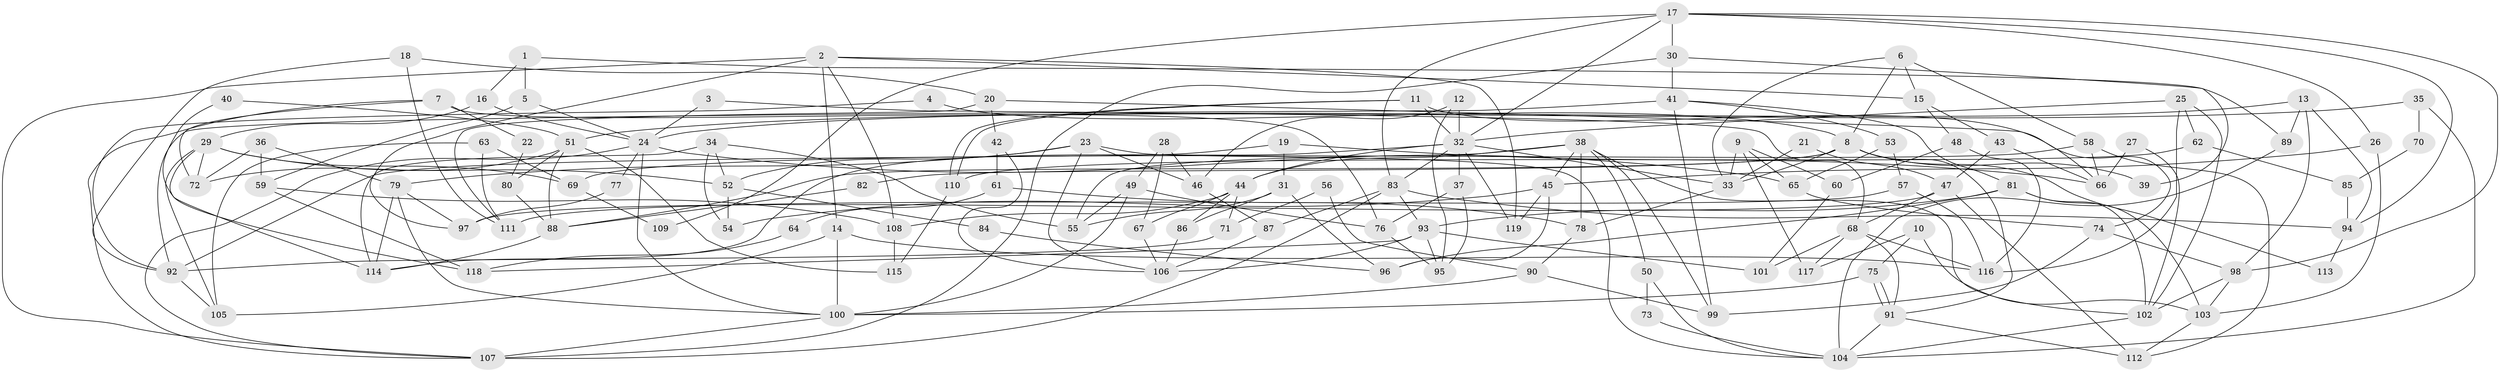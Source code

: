 // Generated by graph-tools (version 1.1) at 2025/15/03/09/25 04:15:12]
// undirected, 119 vertices, 238 edges
graph export_dot {
graph [start="1"]
  node [color=gray90,style=filled];
  1;
  2;
  3;
  4;
  5;
  6;
  7;
  8;
  9;
  10;
  11;
  12;
  13;
  14;
  15;
  16;
  17;
  18;
  19;
  20;
  21;
  22;
  23;
  24;
  25;
  26;
  27;
  28;
  29;
  30;
  31;
  32;
  33;
  34;
  35;
  36;
  37;
  38;
  39;
  40;
  41;
  42;
  43;
  44;
  45;
  46;
  47;
  48;
  49;
  50;
  51;
  52;
  53;
  54;
  55;
  56;
  57;
  58;
  59;
  60;
  61;
  62;
  63;
  64;
  65;
  66;
  67;
  68;
  69;
  70;
  71;
  72;
  73;
  74;
  75;
  76;
  77;
  78;
  79;
  80;
  81;
  82;
  83;
  84;
  85;
  86;
  87;
  88;
  89;
  90;
  91;
  92;
  93;
  94;
  95;
  96;
  97;
  98;
  99;
  100;
  101;
  102;
  103;
  104;
  105;
  106;
  107;
  108;
  109;
  110;
  111;
  112;
  113;
  114;
  115;
  116;
  117;
  118;
  119;
  1 -- 5;
  1 -- 16;
  1 -- 89;
  2 -- 97;
  2 -- 119;
  2 -- 14;
  2 -- 15;
  2 -- 107;
  2 -- 108;
  3 -- 24;
  3 -- 68;
  4 -- 8;
  4 -- 92;
  5 -- 24;
  5 -- 59;
  6 -- 33;
  6 -- 15;
  6 -- 8;
  6 -- 58;
  7 -- 76;
  7 -- 107;
  7 -- 22;
  7 -- 72;
  8 -- 91;
  8 -- 33;
  8 -- 39;
  8 -- 82;
  8 -- 88;
  8 -- 113;
  9 -- 33;
  9 -- 65;
  9 -- 60;
  9 -- 117;
  10 -- 117;
  10 -- 75;
  10 -- 103;
  11 -- 32;
  11 -- 110;
  11 -- 110;
  11 -- 66;
  12 -- 32;
  12 -- 46;
  12 -- 95;
  13 -- 24;
  13 -- 98;
  13 -- 89;
  13 -- 94;
  14 -- 100;
  14 -- 105;
  14 -- 116;
  15 -- 43;
  15 -- 48;
  16 -- 24;
  16 -- 29;
  17 -- 26;
  17 -- 94;
  17 -- 30;
  17 -- 32;
  17 -- 83;
  17 -- 98;
  17 -- 109;
  18 -- 92;
  18 -- 20;
  18 -- 111;
  19 -- 66;
  19 -- 92;
  19 -- 31;
  20 -- 74;
  20 -- 111;
  20 -- 42;
  21 -- 47;
  21 -- 33;
  22 -- 80;
  23 -- 46;
  23 -- 52;
  23 -- 79;
  23 -- 104;
  23 -- 106;
  24 -- 107;
  24 -- 100;
  24 -- 65;
  24 -- 77;
  25 -- 102;
  25 -- 32;
  25 -- 62;
  25 -- 116;
  26 -- 103;
  26 -- 45;
  27 -- 102;
  27 -- 66;
  28 -- 67;
  28 -- 49;
  28 -- 46;
  29 -- 114;
  29 -- 69;
  29 -- 52;
  29 -- 72;
  29 -- 105;
  30 -- 107;
  30 -- 39;
  30 -- 41;
  31 -- 55;
  31 -- 86;
  31 -- 96;
  32 -- 83;
  32 -- 33;
  32 -- 37;
  32 -- 44;
  32 -- 114;
  32 -- 119;
  33 -- 78;
  34 -- 54;
  34 -- 114;
  34 -- 52;
  34 -- 55;
  35 -- 104;
  35 -- 51;
  35 -- 70;
  36 -- 79;
  36 -- 72;
  36 -- 59;
  37 -- 95;
  37 -- 76;
  38 -- 102;
  38 -- 44;
  38 -- 45;
  38 -- 50;
  38 -- 55;
  38 -- 78;
  38 -- 99;
  40 -- 118;
  40 -- 51;
  41 -- 81;
  41 -- 53;
  41 -- 92;
  41 -- 99;
  42 -- 106;
  42 -- 61;
  43 -- 47;
  43 -- 66;
  44 -- 86;
  44 -- 67;
  44 -- 71;
  44 -- 108;
  45 -- 96;
  45 -- 54;
  45 -- 119;
  46 -- 87;
  47 -- 112;
  47 -- 68;
  47 -- 97;
  48 -- 116;
  48 -- 60;
  49 -- 55;
  49 -- 100;
  49 -- 76;
  50 -- 104;
  50 -- 73;
  51 -- 72;
  51 -- 88;
  51 -- 80;
  51 -- 115;
  52 -- 54;
  52 -- 84;
  53 -- 65;
  53 -- 57;
  56 -- 90;
  56 -- 71;
  57 -- 116;
  57 -- 111;
  58 -- 112;
  58 -- 66;
  58 -- 69;
  59 -- 108;
  59 -- 118;
  60 -- 101;
  61 -- 78;
  61 -- 64;
  62 -- 110;
  62 -- 85;
  63 -- 111;
  63 -- 105;
  63 -- 69;
  64 -- 118;
  65 -- 74;
  67 -- 106;
  68 -- 91;
  68 -- 116;
  68 -- 101;
  68 -- 117;
  69 -- 109;
  70 -- 85;
  71 -- 92;
  73 -- 104;
  74 -- 98;
  74 -- 99;
  75 -- 91;
  75 -- 91;
  75 -- 100;
  76 -- 95;
  77 -- 97;
  78 -- 90;
  79 -- 100;
  79 -- 97;
  79 -- 114;
  80 -- 88;
  81 -- 93;
  81 -- 102;
  81 -- 96;
  81 -- 103;
  82 -- 88;
  83 -- 93;
  83 -- 87;
  83 -- 94;
  83 -- 107;
  84 -- 96;
  85 -- 94;
  86 -- 106;
  87 -- 106;
  88 -- 114;
  89 -- 104;
  90 -- 99;
  90 -- 100;
  91 -- 104;
  91 -- 112;
  92 -- 105;
  93 -- 95;
  93 -- 101;
  93 -- 106;
  93 -- 118;
  94 -- 113;
  98 -- 103;
  98 -- 102;
  100 -- 107;
  102 -- 104;
  103 -- 112;
  108 -- 115;
  110 -- 115;
}

